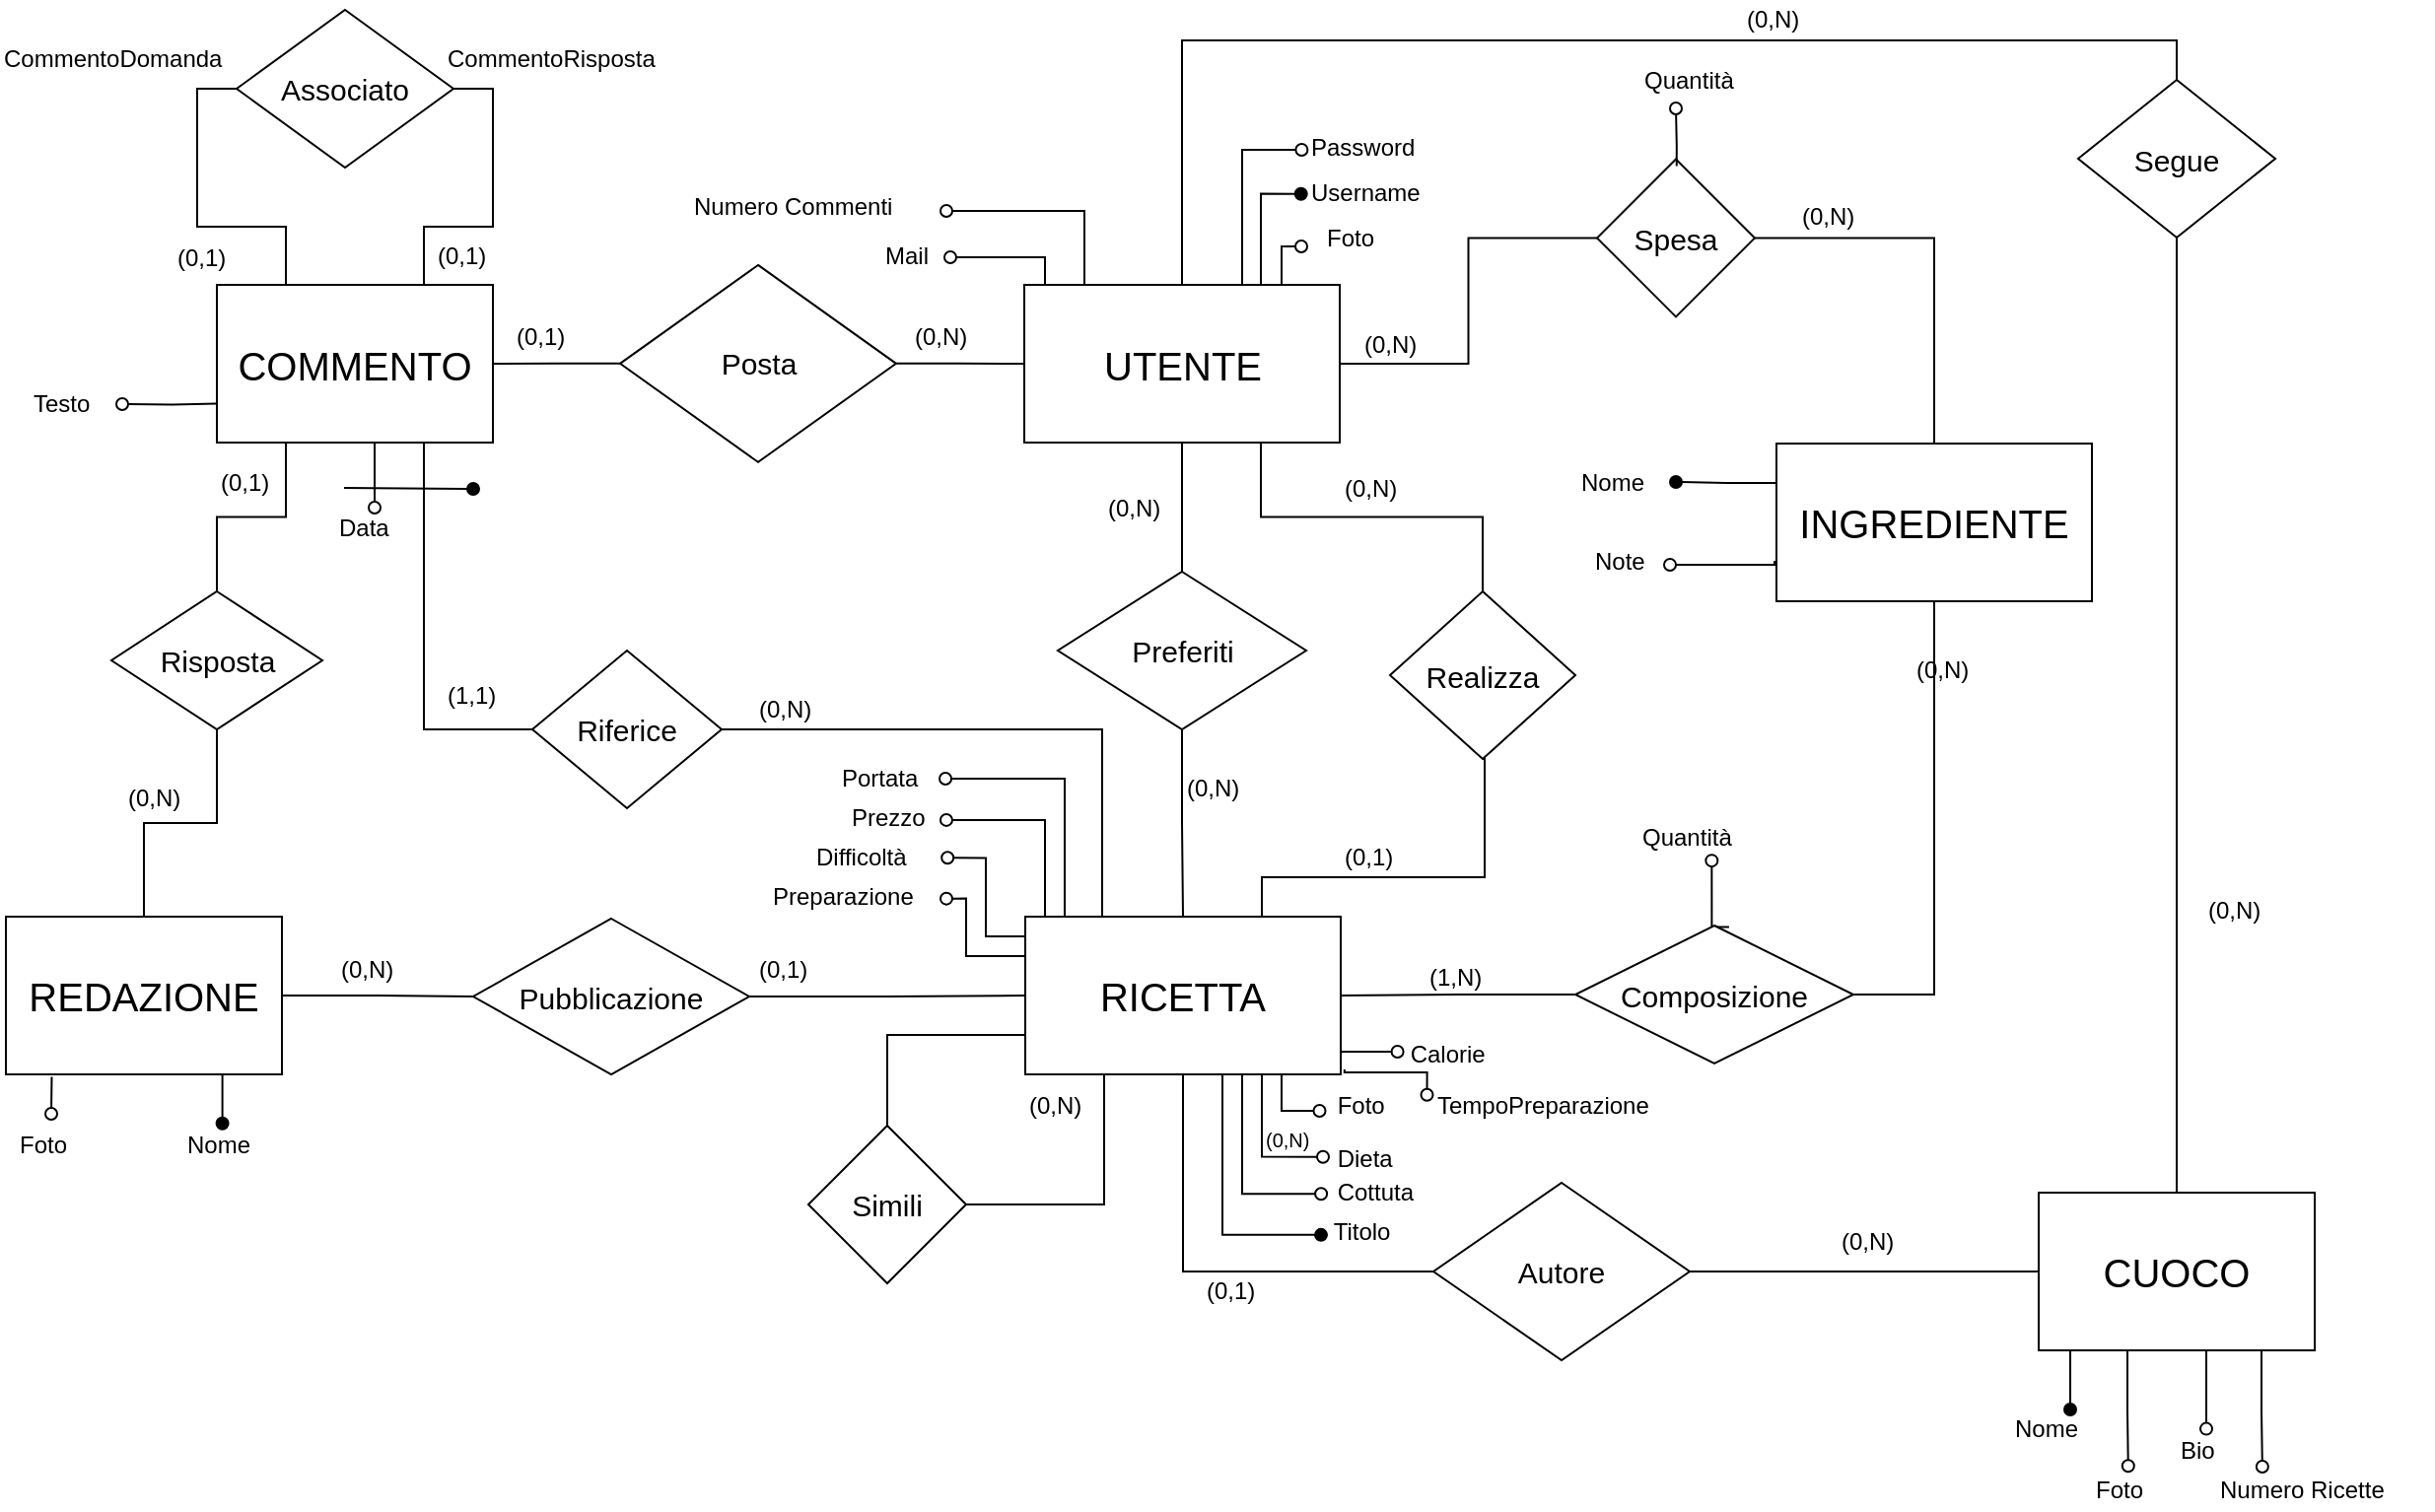 <mxfile version="10.8.0" type="device"><diagram name="Page-1" id="e7e014a7-5840-1c2e-5031-d8a46d1fe8dd"><mxGraphModel dx="2013" dy="1199" grid="1" gridSize="10" guides="1" tooltips="1" connect="1" arrows="1" fold="1" page="1" pageScale="1" pageWidth="1169" pageHeight="826" background="#ffffff" math="0" shadow="0"><root><mxCell id="0"/><mxCell id="1" parent="0"/><mxCell id="dfe7yjCeOYjLJDWvfjnI-118" style="edgeStyle=orthogonalEdgeStyle;rounded=0;orthogonalLoop=1;jettySize=auto;html=1;exitX=0.25;exitY=1;exitDx=0;exitDy=0;endArrow=oval;endFill=1;entryX=-0.02;entryY=0.577;entryDx=0;entryDy=0;entryPerimeter=0;" parent="1" source="i3ZHDhyzEyxWJDH5sgwb-41" target="dfe7yjCeOYjLJDWvfjnI-96" edge="1"><mxGeometry relative="1" as="geometry"><mxPoint x="620" y="480" as="targetPoint"/><Array as="points"><mxPoint x="580" y="400"/><mxPoint x="580" y="481"/></Array></mxGeometry></mxCell><mxCell id="dfe7yjCeOYjLJDWvfjnI-129" style="edgeStyle=orthogonalEdgeStyle;rounded=0;orthogonalLoop=1;jettySize=auto;html=1;exitX=0.25;exitY=0;exitDx=0;exitDy=0;endArrow=oval;endFill=0;entryX=0.917;entryY=0.5;entryDx=0;entryDy=0;entryPerimeter=0;" parent="1" source="i3ZHDhyzEyxWJDH5sgwb-41" target="dfe7yjCeOYjLJDWvfjnI-106" edge="1"><mxGeometry relative="1" as="geometry"><mxPoint x="500" y="250" as="targetPoint"/><Array as="points"><mxPoint x="500" y="320"/><mxPoint x="500" y="250"/></Array></mxGeometry></mxCell><mxCell id="dfe7yjCeOYjLJDWvfjnI-133" style="edgeStyle=orthogonalEdgeStyle;rounded=0;orthogonalLoop=1;jettySize=auto;html=1;exitX=0;exitY=0.25;exitDx=0;exitDy=0;endArrow=oval;endFill=0;entryX=0.98;entryY=0.508;entryDx=0;entryDy=0;entryPerimeter=0;" parent="1" source="i3ZHDhyzEyxWJDH5sgwb-41" target="dfe7yjCeOYjLJDWvfjnI-103" edge="1"><mxGeometry relative="1" as="geometry"><mxPoint x="450" y="301" as="targetPoint"/><Array as="points"><mxPoint x="480" y="330"/><mxPoint x="460" y="330"/><mxPoint x="460" y="290"/></Array></mxGeometry></mxCell><mxCell id="dfe7yjCeOYjLJDWvfjnI-134" style="edgeStyle=orthogonalEdgeStyle;rounded=0;orthogonalLoop=1;jettySize=auto;html=1;exitX=0.25;exitY=0;exitDx=0;exitDy=0;endArrow=oval;endFill=0;entryX=0.833;entryY=0.548;entryDx=0;entryDy=0;entryPerimeter=0;" parent="1" source="i3ZHDhyzEyxWJDH5sgwb-41" target="dfe7yjCeOYjLJDWvfjnI-109" edge="1"><mxGeometry relative="1" as="geometry"><Array as="points"><mxPoint x="490" y="320"/><mxPoint x="490" y="271"/></Array></mxGeometry></mxCell><mxCell id="dfe7yjCeOYjLJDWvfjnI-135" style="edgeStyle=orthogonalEdgeStyle;rounded=0;orthogonalLoop=1;jettySize=auto;html=1;exitX=0;exitY=0.25;exitDx=0;exitDy=0;entryX=0.9;entryY=0.552;entryDx=0;entryDy=0;entryPerimeter=0;endArrow=oval;endFill=0;" parent="1" source="i3ZHDhyzEyxWJDH5sgwb-41" target="dfe7yjCeOYjLJDWvfjnI-105" edge="1"><mxGeometry relative="1" as="geometry"><Array as="points"><mxPoint x="450" y="340"/><mxPoint x="450" y="311"/></Array></mxGeometry></mxCell><mxCell id="dfe7yjCeOYjLJDWvfjnI-138" style="edgeStyle=orthogonalEdgeStyle;rounded=0;orthogonalLoop=1;jettySize=auto;html=1;exitX=0.75;exitY=1;exitDx=0;exitDy=0;endArrow=oval;endFill=0;entryX=-0.035;entryY=0.53;entryDx=0;entryDy=0;entryPerimeter=0;" parent="1" source="i3ZHDhyzEyxWJDH5sgwb-41" target="dfe7yjCeOYjLJDWvfjnI-108" edge="1"><mxGeometry relative="1" as="geometry"><mxPoint x="600" y="461" as="targetPoint"/><Array as="points"><mxPoint x="590" y="400"/><mxPoint x="590" y="461"/></Array></mxGeometry></mxCell><mxCell id="dfe7yjCeOYjLJDWvfjnI-206" style="edgeStyle=orthogonalEdgeStyle;rounded=0;orthogonalLoop=1;jettySize=auto;html=1;exitX=0.75;exitY=1;exitDx=0;exitDy=0;endArrow=oval;endFill=0;entryX=-0.04;entryY=0.467;entryDx=0;entryDy=0;entryPerimeter=0;" parent="1" source="i3ZHDhyzEyxWJDH5sgwb-41" target="dfe7yjCeOYjLJDWvfjnI-107" edge="1"><mxGeometry relative="1" as="geometry"><mxPoint x="621" y="445" as="targetPoint"/><Array as="points"><mxPoint x="600" y="442"/></Array></mxGeometry></mxCell><mxCell id="dfe7yjCeOYjLJDWvfjnI-210" style="edgeStyle=orthogonalEdgeStyle;rounded=0;orthogonalLoop=1;jettySize=auto;html=1;exitX=0;exitY=0.75;exitDx=0;exitDy=0;entryX=0.5;entryY=0;entryDx=0;entryDy=0;endArrow=none;endFill=0;" parent="1" source="i3ZHDhyzEyxWJDH5sgwb-41" target="dfe7yjCeOYjLJDWvfjnI-209" edge="1"><mxGeometry relative="1" as="geometry"/></mxCell><mxCell id="HYEllZBm3ysSvz986RRi-10" style="edgeStyle=orthogonalEdgeStyle;rounded=0;orthogonalLoop=1;jettySize=auto;html=1;exitX=0.75;exitY=1;exitDx=0;exitDy=0;entryX=1.065;entryY=0.368;entryDx=0;entryDy=0;entryPerimeter=0;endArrow=oval;endFill=0;" parent="1" source="i3ZHDhyzEyxWJDH5sgwb-41" target="dfe7yjCeOYjLJDWvfjnI-102" edge="1"><mxGeometry relative="1" as="geometry"><Array as="points"><mxPoint x="610" y="400"/><mxPoint x="610" y="418"/></Array></mxGeometry></mxCell><mxCell id="HYEllZBm3ysSvz986RRi-12" style="edgeStyle=orthogonalEdgeStyle;rounded=0;orthogonalLoop=1;jettySize=auto;html=1;exitX=1;exitY=0.75;exitDx=0;exitDy=0;entryX=-0.02;entryY=0.45;entryDx=0;entryDy=0;entryPerimeter=0;endArrow=oval;endFill=0;" parent="1" source="i3ZHDhyzEyxWJDH5sgwb-41" target="dfe7yjCeOYjLJDWvfjnI-97" edge="1"><mxGeometry relative="1" as="geometry"><Array as="points"><mxPoint x="640" y="389"/></Array></mxGeometry></mxCell><mxCell id="i3ZHDhyzEyxWJDH5sgwb-41" value="&lt;font style=&quot;font-size: 20px&quot;&gt;RICETTA&lt;/font&gt;" style="rounded=0;whiteSpace=wrap;html=1;" parent="1" vertex="1"><mxGeometry x="480" y="320" width="160" height="80" as="geometry"/></mxCell><mxCell id="dfe7yjCeOYjLJDWvfjnI-20" style="edgeStyle=orthogonalEdgeStyle;rounded=0;orthogonalLoop=1;jettySize=auto;html=1;exitX=1;exitY=0.5;exitDx=0;exitDy=0;entryX=0;entryY=0.5;entryDx=0;entryDy=0;endArrow=none;endFill=0;" parent="1" source="i3ZHDhyzEyxWJDH5sgwb-64" target="i3ZHDhyzEyxWJDH5sgwb-41" edge="1"><mxGeometry relative="1" as="geometry"/></mxCell><mxCell id="i3ZHDhyzEyxWJDH5sgwb-64" value="&lt;font style=&quot;font-size: 15px&quot;&gt;Pubblicazione&lt;/font&gt;" style="rhombus;whiteSpace=wrap;html=1;align=center;" parent="1" vertex="1"><mxGeometry x="200" y="321" width="140" height="79" as="geometry"/></mxCell><mxCell id="dfe7yjCeOYjLJDWvfjnI-70" style="edgeStyle=orthogonalEdgeStyle;rounded=0;orthogonalLoop=1;jettySize=auto;html=1;exitX=0;exitY=0.5;exitDx=0;exitDy=0;entryX=1;entryY=0.5;entryDx=0;entryDy=0;endArrow=none;endFill=0;" parent="1" source="i3ZHDhyzEyxWJDH5sgwb-73" target="DO0QaoROpVv3DVBzZJAQ-63" edge="1"><mxGeometry relative="1" as="geometry"/></mxCell><mxCell id="dfe7yjCeOYjLJDWvfjnI-168" style="edgeStyle=orthogonalEdgeStyle;rounded=0;orthogonalLoop=1;jettySize=auto;html=1;exitX=0.25;exitY=1;exitDx=0;exitDy=0;entryX=0.6;entryY=0;entryDx=0;entryDy=0;entryPerimeter=0;endArrow=oval;endFill=1;" parent="1" source="i3ZHDhyzEyxWJDH5sgwb-73" target="dfe7yjCeOYjLJDWvfjnI-164" edge="1"><mxGeometry relative="1" as="geometry"/></mxCell><mxCell id="dfe7yjCeOYjLJDWvfjnI-169" style="edgeStyle=orthogonalEdgeStyle;rounded=0;orthogonalLoop=1;jettySize=auto;html=1;exitX=0.25;exitY=1;exitDx=0;exitDy=0;entryX=0.46;entryY=-0.12;entryDx=0;entryDy=0;entryPerimeter=0;endArrow=oval;endFill=0;" parent="1" source="i3ZHDhyzEyxWJDH5sgwb-73" target="dfe7yjCeOYjLJDWvfjnI-165" edge="1"><mxGeometry relative="1" as="geometry"><Array as="points"><mxPoint x="1039" y="540"/><mxPoint x="1039" y="571"/></Array></mxGeometry></mxCell><mxCell id="dfe7yjCeOYjLJDWvfjnI-170" style="edgeStyle=orthogonalEdgeStyle;rounded=0;orthogonalLoop=1;jettySize=auto;html=1;exitX=0.5;exitY=1;exitDx=0;exitDy=0;entryX=0.375;entryY=-0.06;entryDx=0;entryDy=0;entryPerimeter=0;endArrow=oval;endFill=0;" parent="1" source="i3ZHDhyzEyxWJDH5sgwb-73" target="dfe7yjCeOYjLJDWvfjnI-166" edge="1"><mxGeometry relative="1" as="geometry"><Array as="points"><mxPoint x="1079" y="540"/></Array></mxGeometry></mxCell><mxCell id="dfe7yjCeOYjLJDWvfjnI-171" style="edgeStyle=orthogonalEdgeStyle;rounded=0;orthogonalLoop=1;jettySize=auto;html=1;exitX=0.75;exitY=1;exitDx=0;exitDy=0;entryX=0.213;entryY=-0.1;entryDx=0;entryDy=0;entryPerimeter=0;endArrow=oval;endFill=0;" parent="1" source="i3ZHDhyzEyxWJDH5sgwb-73" target="dfe7yjCeOYjLJDWvfjnI-167" edge="1"><mxGeometry relative="1" as="geometry"><Array as="points"><mxPoint x="1107" y="540"/><mxPoint x="1107" y="571"/></Array></mxGeometry></mxCell><mxCell id="i3ZHDhyzEyxWJDH5sgwb-73" value="&lt;font style=&quot;font-size: 20px&quot;&gt;CUOCO&lt;/font&gt;" style="rounded=0;whiteSpace=wrap;html=1;align=center;" parent="1" vertex="1"><mxGeometry x="994" y="460" width="140" height="80" as="geometry"/></mxCell><mxCell id="dfe7yjCeOYjLJDWvfjnI-84" style="edgeStyle=orthogonalEdgeStyle;rounded=0;orthogonalLoop=1;jettySize=auto;html=1;exitX=0;exitY=0.5;exitDx=0;exitDy=0;entryX=1;entryY=0.5;entryDx=0;entryDy=0;endArrow=none;endFill=0;" parent="1" source="i3ZHDhyzEyxWJDH5sgwb-142" target="i3ZHDhyzEyxWJDH5sgwb-41" edge="1"><mxGeometry relative="1" as="geometry"/></mxCell><mxCell id="dfe7yjCeOYjLJDWvfjnI-182" style="edgeStyle=orthogonalEdgeStyle;rounded=0;orthogonalLoop=1;jettySize=auto;html=1;entryX=0.531;entryY=1.079;entryDx=0;entryDy=0;entryPerimeter=0;endArrow=oval;endFill=0;exitX=0.553;exitY=0.01;exitDx=0;exitDy=0;exitPerimeter=0;" parent="1" source="i3ZHDhyzEyxWJDH5sgwb-142" target="dfe7yjCeOYjLJDWvfjnI-179" edge="1"><mxGeometry relative="1" as="geometry"><mxPoint x="828" y="320" as="sourcePoint"/></mxGeometry></mxCell><mxCell id="i3ZHDhyzEyxWJDH5sgwb-142" value="&lt;font style=&quot;font-size: 15px&quot;&gt;Composizione&lt;/font&gt;" style="rhombus;whiteSpace=wrap;html=1;align=center;" parent="1" vertex="1"><mxGeometry x="759" y="324.5" width="141" height="70" as="geometry"/></mxCell><mxCell id="dfe7yjCeOYjLJDWvfjnI-85" style="edgeStyle=orthogonalEdgeStyle;rounded=0;orthogonalLoop=1;jettySize=auto;html=1;exitX=0.5;exitY=1;exitDx=0;exitDy=0;entryX=1;entryY=0.5;entryDx=0;entryDy=0;endArrow=none;endFill=0;" parent="1" source="i3ZHDhyzEyxWJDH5sgwb-146" target="i3ZHDhyzEyxWJDH5sgwb-142" edge="1"><mxGeometry relative="1" as="geometry"/></mxCell><mxCell id="dfe7yjCeOYjLJDWvfjnI-176" style="edgeStyle=orthogonalEdgeStyle;rounded=0;orthogonalLoop=1;jettySize=auto;html=1;exitX=0;exitY=0.25;exitDx=0;exitDy=0;endArrow=oval;endFill=1;" parent="1" source="i3ZHDhyzEyxWJDH5sgwb-146" target="dfe7yjCeOYjLJDWvfjnI-174" edge="1"><mxGeometry relative="1" as="geometry"/></mxCell><mxCell id="dfe7yjCeOYjLJDWvfjnI-178" style="edgeStyle=orthogonalEdgeStyle;rounded=0;orthogonalLoop=1;jettySize=auto;html=1;exitX=0;exitY=0.75;exitDx=0;exitDy=0;endArrow=oval;endFill=0;entryX=0.8;entryY=0.576;entryDx=0;entryDy=0;entryPerimeter=0;" parent="1" source="i3ZHDhyzEyxWJDH5sgwb-146" target="dfe7yjCeOYjLJDWvfjnI-175" edge="1"><mxGeometry relative="1" as="geometry"><mxPoint x="800" y="138" as="targetPoint"/><Array as="points"><mxPoint x="860" y="142"/></Array></mxGeometry></mxCell><mxCell id="i3ZHDhyzEyxWJDH5sgwb-146" value="&lt;font style=&quot;font-size: 20px&quot;&gt;INGREDIENTE&lt;/font&gt;" style="rounded=0;whiteSpace=wrap;html=1;align=center;" parent="1" vertex="1"><mxGeometry x="861" y="80" width="160" height="80" as="geometry"/></mxCell><mxCell id="dfe7yjCeOYjLJDWvfjnI-87" style="edgeStyle=orthogonalEdgeStyle;rounded=0;orthogonalLoop=1;jettySize=auto;html=1;exitX=0.75;exitY=1;exitDx=0;exitDy=0;entryX=0.5;entryY=0;entryDx=0;entryDy=0;endArrow=none;endFill=0;" parent="1" source="DO0QaoROpVv3DVBzZJAQ-6" target="wMpvaYRjW-K6PyMtQdwX-53" edge="1"><mxGeometry relative="1" as="geometry"/></mxCell><mxCell id="dfe7yjCeOYjLJDWvfjnI-153" style="edgeStyle=orthogonalEdgeStyle;rounded=0;orthogonalLoop=1;jettySize=auto;html=1;exitX=0.75;exitY=0;exitDx=0;exitDy=0;entryX=-0.033;entryY=0.542;entryDx=0;entryDy=0;entryPerimeter=0;endArrow=oval;endFill=1;" parent="1" source="DO0QaoROpVv3DVBzZJAQ-6" target="dfe7yjCeOYjLJDWvfjnI-141" edge="1"><mxGeometry relative="1" as="geometry"><Array as="points"><mxPoint x="599" y="-47"/></Array></mxGeometry></mxCell><mxCell id="dfe7yjCeOYjLJDWvfjnI-154" style="edgeStyle=orthogonalEdgeStyle;rounded=0;orthogonalLoop=1;jettySize=auto;html=1;exitX=0.647;exitY=0.004;exitDx=0;exitDy=0;endArrow=oval;endFill=0;entryX=-0.033;entryY=0.55;entryDx=0;entryDy=0;entryPerimeter=0;exitPerimeter=0;" parent="1" source="DO0QaoROpVv3DVBzZJAQ-6" target="dfe7yjCeOYjLJDWvfjnI-144" edge="1"><mxGeometry relative="1" as="geometry"><mxPoint x="638" y="-90" as="targetPoint"/><Array as="points"><mxPoint x="590"/><mxPoint x="590" y="-69"/></Array></mxGeometry></mxCell><mxCell id="dfe7yjCeOYjLJDWvfjnI-160" style="edgeStyle=orthogonalEdgeStyle;rounded=0;orthogonalLoop=1;jettySize=auto;html=1;exitX=0.25;exitY=0;exitDx=0;exitDy=0;endArrow=oval;endFill=0;" parent="1" source="DO0QaoROpVv3DVBzZJAQ-6" target="dfe7yjCeOYjLJDWvfjnI-150" edge="1"><mxGeometry relative="1" as="geometry"><mxPoint x="479" y="-40" as="targetPoint"/><Array as="points"><mxPoint x="510"/><mxPoint x="510" y="-38"/></Array></mxGeometry></mxCell><mxCell id="dfe7yjCeOYjLJDWvfjnI-162" style="edgeStyle=orthogonalEdgeStyle;rounded=0;orthogonalLoop=1;jettySize=auto;html=1;exitX=0.25;exitY=0;exitDx=0;exitDy=0;entryX=0.875;entryY=0.525;entryDx=0;entryDy=0;entryPerimeter=0;endArrow=oval;endFill=0;" parent="1" source="DO0QaoROpVv3DVBzZJAQ-6" target="dfe7yjCeOYjLJDWvfjnI-145" edge="1"><mxGeometry relative="1" as="geometry"><Array as="points"><mxPoint x="490" y="-1"/><mxPoint x="490" y="-14"/></Array></mxGeometry></mxCell><mxCell id="DO0QaoROpVv3DVBzZJAQ-6" value="&lt;font style=&quot;font-size: 20px&quot;&gt;UTENTE&lt;/font&gt;" style="rounded=0;whiteSpace=wrap;html=1;" parent="1" vertex="1"><mxGeometry x="479.5" y="-0.5" width="160" height="80" as="geometry"/></mxCell><mxCell id="dfe7yjCeOYjLJDWvfjnI-64" style="edgeStyle=orthogonalEdgeStyle;rounded=0;orthogonalLoop=1;jettySize=auto;html=1;exitX=0.5;exitY=1;exitDx=0;exitDy=0;entryX=0.5;entryY=0;entryDx=0;entryDy=0;endArrow=none;endFill=0;" parent="1" source="DO0QaoROpVv3DVBzZJAQ-18" target="wMpvaYRjW-K6PyMtQdwX-20" edge="1"><mxGeometry relative="1" as="geometry"/></mxCell><mxCell id="dfe7yjCeOYjLJDWvfjnI-67" style="edgeStyle=orthogonalEdgeStyle;rounded=0;orthogonalLoop=1;jettySize=auto;html=1;exitX=0.5;exitY=0;exitDx=0;exitDy=0;entryX=0.25;entryY=1;entryDx=0;entryDy=0;endArrow=none;endFill=0;" parent="1" source="DO0QaoROpVv3DVBzZJAQ-18" target="DO0QaoROpVv3DVBzZJAQ-56" edge="1"><mxGeometry relative="1" as="geometry"/></mxCell><mxCell id="DO0QaoROpVv3DVBzZJAQ-18" value="&lt;font style=&quot;font-size: 15px&quot;&gt;Risposta&lt;/font&gt;" style="rhombus;whiteSpace=wrap;html=1;" parent="1" vertex="1"><mxGeometry x="16.5" y="155" width="107" height="70" as="geometry"/></mxCell><mxCell id="dfe7yjCeOYjLJDWvfjnI-68" style="edgeStyle=orthogonalEdgeStyle;rounded=0;orthogonalLoop=1;jettySize=auto;html=1;exitX=0.75;exitY=1;exitDx=0;exitDy=0;entryX=0;entryY=0.5;entryDx=0;entryDy=0;endArrow=none;endFill=0;" parent="1" source="DO0QaoROpVv3DVBzZJAQ-56" target="dfe7yjCeOYjLJDWvfjnI-30" edge="1"><mxGeometry relative="1" as="geometry"/></mxCell><mxCell id="dfe7yjCeOYjLJDWvfjnI-231" style="edgeStyle=orthogonalEdgeStyle;rounded=0;orthogonalLoop=1;jettySize=auto;html=1;exitX=0;exitY=0.25;exitDx=0;exitDy=0;endArrow=oval;endFill=0;" parent="1" source="DO0QaoROpVv3DVBzZJAQ-56" target="dfe7yjCeOYjLJDWvfjnI-223" edge="1"><mxGeometry relative="1" as="geometry"><Array as="points"><mxPoint x="70" y="21"/></Array></mxGeometry></mxCell><mxCell id="dfe7yjCeOYjLJDWvfjnI-233" style="edgeStyle=orthogonalEdgeStyle;rounded=0;orthogonalLoop=1;jettySize=auto;html=1;exitX=0;exitY=0.75;exitDx=0;exitDy=0;endArrow=oval;endFill=0;entryX=0.94;entryY=0.499;entryDx=0;entryDy=0;entryPerimeter=0;" parent="1" target="dfe7yjCeOYjLJDWvfjnI-226" edge="1"><mxGeometry relative="1" as="geometry"><mxPoint x="69.845" y="59.69" as="sourcePoint"/><mxPoint x="12.5" y="60.379" as="targetPoint"/><Array as="points"/></mxGeometry></mxCell><mxCell id="dfe7yjCeOYjLJDWvfjnI-238" style="edgeStyle=orthogonalEdgeStyle;rounded=0;orthogonalLoop=1;jettySize=auto;html=1;exitX=0.25;exitY=0;exitDx=0;exitDy=0;entryX=0;entryY=0.5;entryDx=0;entryDy=0;endArrow=none;endFill=0;" parent="1" source="DO0QaoROpVv3DVBzZJAQ-56" target="dfe7yjCeOYjLJDWvfjnI-237" edge="1"><mxGeometry relative="1" as="geometry"><Array as="points"><mxPoint x="105" y="-30"/><mxPoint x="60" y="-30"/><mxPoint x="60" y="-100"/></Array></mxGeometry></mxCell><mxCell id="dfe7yjCeOYjLJDWvfjnI-239" style="edgeStyle=orthogonalEdgeStyle;rounded=0;orthogonalLoop=1;jettySize=auto;html=1;exitX=0.75;exitY=0;exitDx=0;exitDy=0;entryX=1;entryY=0.5;entryDx=0;entryDy=0;endArrow=none;endFill=0;" parent="1" source="DO0QaoROpVv3DVBzZJAQ-56" target="dfe7yjCeOYjLJDWvfjnI-237" edge="1"><mxGeometry relative="1" as="geometry"><Array as="points"><mxPoint x="175" y="-30"/><mxPoint x="210" y="-30"/><mxPoint x="210" y="-100"/></Array></mxGeometry></mxCell><mxCell id="DO0QaoROpVv3DVBzZJAQ-56" value="&lt;font style=&quot;font-size: 20px&quot;&gt;COMMENTO&lt;/font&gt;" style="rounded=0;whiteSpace=wrap;html=1;" parent="1" vertex="1"><mxGeometry x="70" y="-0.5" width="140" height="80" as="geometry"/></mxCell><mxCell id="dfe7yjCeOYjLJDWvfjnI-65" style="edgeStyle=orthogonalEdgeStyle;rounded=0;orthogonalLoop=1;jettySize=auto;html=1;exitX=1;exitY=0.5;exitDx=0;exitDy=0;entryX=0;entryY=0.5;entryDx=0;entryDy=0;endArrow=none;endFill=0;" parent="1" source="DO0QaoROpVv3DVBzZJAQ-57" target="DO0QaoROpVv3DVBzZJAQ-6" edge="1"><mxGeometry relative="1" as="geometry"/></mxCell><mxCell id="dfe7yjCeOYjLJDWvfjnI-66" style="edgeStyle=orthogonalEdgeStyle;rounded=0;orthogonalLoop=1;jettySize=auto;html=1;exitX=0;exitY=0.5;exitDx=0;exitDy=0;entryX=1;entryY=0.5;entryDx=0;entryDy=0;endArrow=none;endFill=0;" parent="1" source="DO0QaoROpVv3DVBzZJAQ-57" target="DO0QaoROpVv3DVBzZJAQ-56" edge="1"><mxGeometry relative="1" as="geometry"/></mxCell><mxCell id="DO0QaoROpVv3DVBzZJAQ-57" value="&lt;font style=&quot;font-size: 15px&quot;&gt;Posta&lt;/font&gt;" style="rhombus;whiteSpace=wrap;html=1;" parent="1" vertex="1"><mxGeometry x="274.5" y="-10.571" width="140" height="100" as="geometry"/></mxCell><mxCell id="dfe7yjCeOYjLJDWvfjnI-83" style="edgeStyle=orthogonalEdgeStyle;rounded=0;orthogonalLoop=1;jettySize=auto;html=1;exitX=0;exitY=0.5;exitDx=0;exitDy=0;entryX=0.5;entryY=1;entryDx=0;entryDy=0;endArrow=none;endFill=0;" parent="1" source="DO0QaoROpVv3DVBzZJAQ-63" target="i3ZHDhyzEyxWJDH5sgwb-41" edge="1"><mxGeometry relative="1" as="geometry"/></mxCell><mxCell id="DO0QaoROpVv3DVBzZJAQ-63" value="&lt;font style=&quot;font-size: 15px&quot;&gt;Autore&lt;/font&gt;" style="rhombus;whiteSpace=wrap;html=1;" parent="1" vertex="1"><mxGeometry x="687" y="455" width="130" height="90" as="geometry"/></mxCell><mxCell id="dfe7yjCeOYjLJDWvfjnI-73" style="edgeStyle=orthogonalEdgeStyle;rounded=0;orthogonalLoop=1;jettySize=auto;html=1;exitX=0.5;exitY=1;exitDx=0;exitDy=0;entryX=0.5;entryY=0;entryDx=0;entryDy=0;endArrow=none;endFill=0;" parent="1" source="wMpvaYRjW-K6PyMtQdwX-2" target="i3ZHDhyzEyxWJDH5sgwb-73" edge="1"><mxGeometry relative="1" as="geometry"/></mxCell><mxCell id="dfe7yjCeOYjLJDWvfjnI-95" style="edgeStyle=orthogonalEdgeStyle;rounded=0;orthogonalLoop=1;jettySize=auto;html=1;exitX=0.5;exitY=0;exitDx=0;exitDy=0;entryX=0.5;entryY=0;entryDx=0;entryDy=0;endArrow=none;endFill=0;" parent="1" source="wMpvaYRjW-K6PyMtQdwX-2" target="DO0QaoROpVv3DVBzZJAQ-6" edge="1"><mxGeometry relative="1" as="geometry"/></mxCell><mxCell id="wMpvaYRjW-K6PyMtQdwX-2" value="&lt;font style=&quot;font-size: 15px&quot;&gt;Segue&lt;/font&gt;" style="rhombus;whiteSpace=wrap;html=1;" parent="1" vertex="1"><mxGeometry x="1014" y="-104.5" width="100" height="80" as="geometry"/></mxCell><mxCell id="dfe7yjCeOYjLJDWvfjnI-19" style="edgeStyle=orthogonalEdgeStyle;rounded=0;orthogonalLoop=1;jettySize=auto;html=1;exitX=1;exitY=0.5;exitDx=0;exitDy=0;entryX=0;entryY=0.5;entryDx=0;entryDy=0;endArrow=none;endFill=0;" parent="1" source="wMpvaYRjW-K6PyMtQdwX-20" target="i3ZHDhyzEyxWJDH5sgwb-64" edge="1"><mxGeometry relative="1" as="geometry"/></mxCell><mxCell id="dfe7yjCeOYjLJDWvfjnI-173" style="edgeStyle=orthogonalEdgeStyle;rounded=0;orthogonalLoop=1;jettySize=auto;html=1;exitX=0.75;exitY=1;exitDx=0;exitDy=0;entryX=0.396;entryY=-0.055;entryDx=0;entryDy=0;entryPerimeter=0;endArrow=oval;endFill=1;" parent="1" source="wMpvaYRjW-K6PyMtQdwX-20" target="dfe7yjCeOYjLJDWvfjnI-172" edge="1"><mxGeometry relative="1" as="geometry"/></mxCell><mxCell id="wMpvaYRjW-K6PyMtQdwX-20" value="&lt;font style=&quot;font-size: 20px&quot;&gt;REDAZIONE&lt;/font&gt;" style="rounded=0;whiteSpace=wrap;html=1;" parent="1" vertex="1"><mxGeometry x="-37" y="320" width="140" height="80" as="geometry"/></mxCell><mxCell id="dfe7yjCeOYjLJDWvfjnI-80" style="edgeStyle=orthogonalEdgeStyle;rounded=0;orthogonalLoop=1;jettySize=auto;html=1;exitX=0.5;exitY=1;exitDx=0;exitDy=0;entryX=0.75;entryY=0;entryDx=0;entryDy=0;endArrow=none;endFill=0;" parent="1" source="wMpvaYRjW-K6PyMtQdwX-53" target="i3ZHDhyzEyxWJDH5sgwb-41" edge="1"><mxGeometry relative="1" as="geometry"><Array as="points"><mxPoint x="713" y="300"/><mxPoint x="600" y="300"/></Array></mxGeometry></mxCell><mxCell id="wMpvaYRjW-K6PyMtQdwX-53" value="&lt;font style=&quot;font-size: 15px&quot;&gt;Realizza&lt;/font&gt;" style="rhombus;whiteSpace=wrap;html=1;" parent="1" vertex="1"><mxGeometry x="665" y="155" width="94" height="85" as="geometry"/></mxCell><mxCell id="dfe7yjCeOYjLJDWvfjnI-69" style="edgeStyle=orthogonalEdgeStyle;rounded=0;orthogonalLoop=1;jettySize=auto;html=1;exitX=1;exitY=0.5;exitDx=0;exitDy=0;entryX=0.25;entryY=0;entryDx=0;entryDy=0;endArrow=none;endFill=0;" parent="1" source="dfe7yjCeOYjLJDWvfjnI-30" target="i3ZHDhyzEyxWJDH5sgwb-41" edge="1"><mxGeometry relative="1" as="geometry"><Array as="points"><mxPoint x="519" y="225"/></Array></mxGeometry></mxCell><mxCell id="dfe7yjCeOYjLJDWvfjnI-30" value="&lt;font style=&quot;font-size: 15px&quot;&gt;Riferice&lt;/font&gt;" style="rhombus;whiteSpace=wrap;html=1;" parent="1" vertex="1"><mxGeometry x="230" y="185" width="96" height="80" as="geometry"/></mxCell><mxCell id="dfe7yjCeOYjLJDWvfjnI-88" style="edgeStyle=orthogonalEdgeStyle;rounded=0;orthogonalLoop=1;jettySize=auto;html=1;exitX=0.5;exitY=1;exitDx=0;exitDy=0;entryX=0.5;entryY=0;entryDx=0;entryDy=0;endArrow=none;endFill=0;" parent="1" source="dfe7yjCeOYjLJDWvfjnI-86" target="i3ZHDhyzEyxWJDH5sgwb-41" edge="1"><mxGeometry relative="1" as="geometry"/></mxCell><mxCell id="dfe7yjCeOYjLJDWvfjnI-89" style="edgeStyle=orthogonalEdgeStyle;rounded=0;orthogonalLoop=1;jettySize=auto;html=1;exitX=0.5;exitY=0;exitDx=0;exitDy=0;entryX=0.5;entryY=1;entryDx=0;entryDy=0;endArrow=none;endFill=0;" parent="1" source="dfe7yjCeOYjLJDWvfjnI-86" target="DO0QaoROpVv3DVBzZJAQ-6" edge="1"><mxGeometry relative="1" as="geometry"><Array as="points"><mxPoint x="560" y="150"/><mxPoint x="560" y="150"/></Array></mxGeometry></mxCell><mxCell id="dfe7yjCeOYjLJDWvfjnI-86" value="&lt;font style=&quot;font-size: 15px&quot;&gt;Preferiti&lt;/font&gt;" style="rhombus;whiteSpace=wrap;html=1;" parent="1" vertex="1"><mxGeometry x="496.5" y="145" width="126" height="80" as="geometry"/></mxCell><mxCell id="dfe7yjCeOYjLJDWvfjnI-93" style="edgeStyle=orthogonalEdgeStyle;rounded=0;orthogonalLoop=1;jettySize=auto;html=1;exitX=1;exitY=0.5;exitDx=0;exitDy=0;entryX=0.5;entryY=0;entryDx=0;entryDy=0;endArrow=none;endFill=0;" parent="1" source="dfe7yjCeOYjLJDWvfjnI-92" target="i3ZHDhyzEyxWJDH5sgwb-146" edge="1"><mxGeometry relative="1" as="geometry"/></mxCell><mxCell id="dfe7yjCeOYjLJDWvfjnI-94" style="edgeStyle=orthogonalEdgeStyle;rounded=0;orthogonalLoop=1;jettySize=auto;html=1;exitX=0;exitY=0.5;exitDx=0;exitDy=0;entryX=1;entryY=0.5;entryDx=0;entryDy=0;endArrow=none;endFill=0;" parent="1" source="dfe7yjCeOYjLJDWvfjnI-92" target="DO0QaoROpVv3DVBzZJAQ-6" edge="1"><mxGeometry relative="1" as="geometry"/></mxCell><mxCell id="dfe7yjCeOYjLJDWvfjnI-92" value="&lt;font style=&quot;font-size: 15px&quot;&gt;Spesa&lt;/font&gt;" style="rhombus;whiteSpace=wrap;html=1;" parent="1" vertex="1"><mxGeometry x="770" y="-64.286" width="80" height="80" as="geometry"/></mxCell><mxCell id="dfe7yjCeOYjLJDWvfjnI-96" value="&lt;div&gt;&amp;nbsp;Titolo&lt;/div&gt;" style="text;html=1;resizable=0;points=[];autosize=1;align=left;verticalAlign=top;spacingTop=-4;rotation=0;" parent="1" vertex="1"><mxGeometry x="631" y="469.881" width="50" height="20" as="geometry"/></mxCell><mxCell id="dfe7yjCeOYjLJDWvfjnI-97" value="&amp;nbsp;Calorie" style="text;html=1;resizable=0;points=[];autosize=1;align=left;verticalAlign=top;spacingTop=-4;" parent="1" vertex="1"><mxGeometry x="670" y="379.5" width="60" height="20" as="geometry"/></mxCell><mxCell id="dfe7yjCeOYjLJDWvfjnI-102" value="&amp;nbsp;Foto" style="text;html=1;resizable=0;points=[];autosize=1;align=left;verticalAlign=top;spacingTop=-4;direction=west;" parent="1" vertex="1"><mxGeometry x="632.5" y="405.857" width="50" height="20" as="geometry"/></mxCell><mxCell id="dfe7yjCeOYjLJDWvfjnI-103" value="Difficoltà" style="text;html=1;resizable=0;points=[];autosize=1;align=left;verticalAlign=top;spacingTop=-4;" parent="1" vertex="1"><mxGeometry x="372" y="280" width="70" height="20" as="geometry"/></mxCell><mxCell id="dfe7yjCeOYjLJDWvfjnI-105" value="Preparazione" style="text;html=1;resizable=0;points=[];autosize=1;align=left;verticalAlign=top;spacingTop=-4;" parent="1" vertex="1"><mxGeometry x="350" y="299.794" width="100" height="20" as="geometry"/></mxCell><mxCell id="dfe7yjCeOYjLJDWvfjnI-106" value="Portata" style="text;html=1;resizable=0;points=[];autosize=1;align=left;verticalAlign=top;spacingTop=-4;" parent="1" vertex="1"><mxGeometry x="384.5" y="240" width="60" height="20" as="geometry"/></mxCell><mxCell id="dfe7yjCeOYjLJDWvfjnI-107" value="&amp;nbsp;Dieta" style="text;html=1;resizable=0;points=[];autosize=1;align=left;verticalAlign=top;spacingTop=-4;" parent="1" vertex="1"><mxGeometry x="633" y="432.5" width="50" height="20" as="geometry"/></mxCell><mxCell id="dfe7yjCeOYjLJDWvfjnI-108" value="&amp;nbsp;Cottuta" style="text;html=1;resizable=0;points=[];autosize=1;align=left;verticalAlign=top;spacingTop=-4;" parent="1" vertex="1"><mxGeometry x="632.5" y="450" width="70" height="20" as="geometry"/></mxCell><mxCell id="dfe7yjCeOYjLJDWvfjnI-109" value="Prezzo" style="text;html=1;resizable=0;points=[];autosize=1;align=left;verticalAlign=top;spacingTop=-4;" parent="1" vertex="1"><mxGeometry x="390" y="260" width="60" height="20" as="geometry"/></mxCell><mxCell id="dfe7yjCeOYjLJDWvfjnI-141" value="&lt;div&gt;Username&lt;/div&gt;" style="text;html=1;resizable=0;points=[];autosize=1;align=left;verticalAlign=top;spacingTop=-4;" parent="1" vertex="1"><mxGeometry x="622.5" y="-57.5" width="80" height="20" as="geometry"/></mxCell><mxCell id="dfe7yjCeOYjLJDWvfjnI-144" value="&lt;div&gt;Password&lt;/div&gt;" style="text;html=1;resizable=0;points=[];autosize=1;align=left;verticalAlign=top;spacingTop=-4;" parent="1" vertex="1"><mxGeometry x="622.5" y="-80" width="70" height="20" as="geometry"/></mxCell><mxCell id="dfe7yjCeOYjLJDWvfjnI-145" value="Mail" style="text;html=1;resizable=0;points=[];autosize=1;align=left;verticalAlign=top;spacingTop=-4;" parent="1" vertex="1"><mxGeometry x="407" y="-25" width="40" height="20" as="geometry"/></mxCell><mxCell id="dfe7yjCeOYjLJDWvfjnI-150" value="Numero Commenti" style="text;html=1;resizable=0;points=[];autosize=1;align=left;verticalAlign=top;spacingTop=-4;" parent="1" vertex="1"><mxGeometry x="310" y="-50" width="130" height="20" as="geometry"/></mxCell><mxCell id="dfe7yjCeOYjLJDWvfjnI-164" value="&lt;div&gt;Nome&lt;/div&gt;" style="text;html=1;resizable=0;points=[];autosize=1;align=left;verticalAlign=top;spacingTop=-4;" parent="1" vertex="1"><mxGeometry x="980" y="570" width="50" height="20" as="geometry"/></mxCell><mxCell id="dfe7yjCeOYjLJDWvfjnI-165" value="&lt;div&gt;Foto&lt;/div&gt;" style="text;html=1;resizable=0;points=[];autosize=1;align=left;verticalAlign=top;spacingTop=-4;" parent="1" vertex="1"><mxGeometry x="1021" y="601" width="40" height="20" as="geometry"/></mxCell><mxCell id="dfe7yjCeOYjLJDWvfjnI-166" value="&lt;div&gt;Bio&lt;/div&gt;" style="text;html=1;resizable=0;points=[];autosize=1;align=left;verticalAlign=top;spacingTop=-4;" parent="1" vertex="1"><mxGeometry x="1064" y="581" width="40" height="20" as="geometry"/></mxCell><mxCell id="dfe7yjCeOYjLJDWvfjnI-167" value="&lt;div&gt;Numero Ricette&lt;/div&gt;" style="text;html=1;resizable=0;points=[];autosize=1;align=left;verticalAlign=top;spacingTop=-4;" parent="1" vertex="1"><mxGeometry x="1084" y="601" width="110" height="20" as="geometry"/></mxCell><mxCell id="dfe7yjCeOYjLJDWvfjnI-172" value="Nome" style="text;html=1;resizable=0;points=[];autosize=1;align=left;verticalAlign=top;spacingTop=-4;" parent="1" vertex="1"><mxGeometry x="53" y="426" width="50" height="20" as="geometry"/></mxCell><mxCell id="dfe7yjCeOYjLJDWvfjnI-174" value="Nome" style="text;html=1;resizable=0;points=[];autosize=1;align=left;verticalAlign=top;spacingTop=-4;" parent="1" vertex="1"><mxGeometry x="760" y="89.5" width="50" height="20" as="geometry"/></mxCell><mxCell id="dfe7yjCeOYjLJDWvfjnI-175" value="Note" style="text;html=1;resizable=0;points=[];autosize=1;align=left;verticalAlign=top;spacingTop=-4;" parent="1" vertex="1"><mxGeometry x="767" y="130" width="50" height="20" as="geometry"/></mxCell><mxCell id="dfe7yjCeOYjLJDWvfjnI-179" value="Quantità" style="text;html=1;resizable=0;points=[];autosize=1;align=left;verticalAlign=top;spacingTop=-4;" parent="1" vertex="1"><mxGeometry x="791" y="270" width="70" height="20" as="geometry"/></mxCell><mxCell id="dfe7yjCeOYjLJDWvfjnI-183" value="(1,N)" style="text;html=1;resizable=0;points=[];autosize=1;align=left;verticalAlign=top;spacingTop=-4;" parent="1" vertex="1"><mxGeometry x="683" y="341" width="50" height="20" as="geometry"/></mxCell><mxCell id="dfe7yjCeOYjLJDWvfjnI-184" value="(0,N)" style="text;html=1;resizable=0;points=[];autosize=1;align=left;verticalAlign=top;spacingTop=-4;" parent="1" vertex="1"><mxGeometry x="930" y="185" width="50" height="20" as="geometry"/></mxCell><mxCell id="dfe7yjCeOYjLJDWvfjnI-185" value="(0,N)" style="text;html=1;resizable=0;points=[];autosize=1;align=left;verticalAlign=top;spacingTop=-4;" parent="1" vertex="1"><mxGeometry x="892" y="475" width="40" height="20" as="geometry"/></mxCell><mxCell id="dfe7yjCeOYjLJDWvfjnI-186" value="(0,1)" style="text;html=1;resizable=0;points=[];autosize=1;align=left;verticalAlign=top;spacingTop=-4;" parent="1" vertex="1"><mxGeometry x="570" y="500" width="50" height="20" as="geometry"/></mxCell><mxCell id="dfe7yjCeOYjLJDWvfjnI-187" value="(0,N)" style="text;html=1;resizable=0;points=[];autosize=1;align=left;verticalAlign=top;spacingTop=-4;" parent="1" vertex="1"><mxGeometry x="131" y="337" width="40" height="20" as="geometry"/></mxCell><mxCell id="dfe7yjCeOYjLJDWvfjnI-188" value="(0,1)" style="text;html=1;resizable=0;points=[];autosize=1;align=left;verticalAlign=top;spacingTop=-4;" parent="1" vertex="1"><mxGeometry x="343" y="337" width="50" height="20" as="geometry"/></mxCell><mxCell id="dfe7yjCeOYjLJDWvfjnI-189" value="(0,N)" style="text;html=1;resizable=0;points=[];autosize=1;align=left;verticalAlign=top;spacingTop=-4;" parent="1" vertex="1"><mxGeometry x="23" y="250" width="50" height="20" as="geometry"/></mxCell><mxCell id="dfe7yjCeOYjLJDWvfjnI-190" value="(0,1)" style="text;html=1;resizable=0;points=[];autosize=1;align=left;verticalAlign=top;spacingTop=-4;" parent="1" vertex="1"><mxGeometry x="70" y="90" width="50" height="20" as="geometry"/></mxCell><mxCell id="dfe7yjCeOYjLJDWvfjnI-191" value="(1,1)" style="text;html=1;resizable=0;points=[];autosize=1;align=left;verticalAlign=top;spacingTop=-4;" parent="1" vertex="1"><mxGeometry x="185" y="197.5" width="50" height="20" as="geometry"/></mxCell><mxCell id="dfe7yjCeOYjLJDWvfjnI-192" value="(0,N)" style="text;html=1;resizable=0;points=[];autosize=1;align=left;verticalAlign=top;spacingTop=-4;" parent="1" vertex="1"><mxGeometry x="343" y="205" width="50" height="20" as="geometry"/></mxCell><mxCell id="dfe7yjCeOYjLJDWvfjnI-193" value="(0,1)" style="text;html=1;resizable=0;points=[];autosize=1;align=left;verticalAlign=top;spacingTop=-4;" parent="1" vertex="1"><mxGeometry x="220" y="15.5" width="50" height="20" as="geometry"/></mxCell><mxCell id="dfe7yjCeOYjLJDWvfjnI-194" value="(0,N)" style="text;html=1;resizable=0;points=[];autosize=1;align=left;verticalAlign=top;spacingTop=-4;" parent="1" vertex="1"><mxGeometry x="422" y="15.5" width="50" height="20" as="geometry"/></mxCell><mxCell id="dfe7yjCeOYjLJDWvfjnI-197" value="(0,N)" style="text;html=1;resizable=0;points=[];autosize=1;align=left;verticalAlign=top;spacingTop=-4;" parent="1" vertex="1"><mxGeometry x="650" y="19.5" width="50" height="20" as="geometry"/></mxCell><mxCell id="dfe7yjCeOYjLJDWvfjnI-200" value="(0,N)" style="text;html=1;resizable=0;points=[];autosize=1;align=left;verticalAlign=top;spacingTop=-4;" parent="1" vertex="1"><mxGeometry x="872" y="-45" width="50" height="20" as="geometry"/></mxCell><mxCell id="dfe7yjCeOYjLJDWvfjnI-201" value="(0,N)" style="text;html=1;resizable=0;points=[];autosize=1;align=left;verticalAlign=top;spacingTop=-4;" parent="1" vertex="1"><mxGeometry x="844" y="-145" width="50" height="20" as="geometry"/></mxCell><mxCell id="dfe7yjCeOYjLJDWvfjnI-202" value="(0,N)" style="text;html=1;resizable=0;points=[];autosize=1;align=left;verticalAlign=top;spacingTop=-4;" parent="1" vertex="1"><mxGeometry x="1078" y="307" width="50" height="20" as="geometry"/></mxCell><mxCell id="dfe7yjCeOYjLJDWvfjnI-211" style="edgeStyle=orthogonalEdgeStyle;rounded=0;orthogonalLoop=1;jettySize=auto;html=1;exitX=1;exitY=0.5;exitDx=0;exitDy=0;entryX=0.25;entryY=1;entryDx=0;entryDy=0;endArrow=none;endFill=0;" parent="1" source="dfe7yjCeOYjLJDWvfjnI-209" target="i3ZHDhyzEyxWJDH5sgwb-41" edge="1"><mxGeometry relative="1" as="geometry"/></mxCell><mxCell id="dfe7yjCeOYjLJDWvfjnI-209" value="&lt;font style=&quot;font-size: 15px&quot;&gt;Simili&lt;/font&gt;" style="rhombus;whiteSpace=wrap;html=1;" parent="1" vertex="1"><mxGeometry x="370" y="426" width="80" height="80" as="geometry"/></mxCell><mxCell id="dfe7yjCeOYjLJDWvfjnI-214" value="(0,N)" style="text;html=1;resizable=0;points=[];autosize=1;align=left;verticalAlign=top;spacingTop=-4;" parent="1" vertex="1"><mxGeometry x="520" y="102.5" width="50" height="20" as="geometry"/></mxCell><mxCell id="dfe7yjCeOYjLJDWvfjnI-215" value="(0,N)" style="text;html=1;resizable=0;points=[];autosize=1;align=left;verticalAlign=top;spacingTop=-4;" parent="1" vertex="1"><mxGeometry x="560" y="245" width="50" height="20" as="geometry"/></mxCell><mxCell id="dfe7yjCeOYjLJDWvfjnI-218" value="(0,N)" style="text;html=1;resizable=0;points=[];autosize=1;align=left;verticalAlign=top;spacingTop=-4;" parent="1" vertex="1"><mxGeometry x="640" y="92.5" width="50" height="20" as="geometry"/></mxCell><mxCell id="dfe7yjCeOYjLJDWvfjnI-219" value="(0,1)" style="text;html=1;resizable=0;points=[];autosize=1;align=left;verticalAlign=top;spacingTop=-4;" parent="1" vertex="1"><mxGeometry x="640" y="280" width="50" height="20" as="geometry"/></mxCell><mxCell id="dfe7yjCeOYjLJDWvfjnI-223" value="Data" style="text;html=1;resizable=0;points=[];autosize=1;align=left;verticalAlign=top;spacingTop=-4;" parent="1" vertex="1"><mxGeometry x="130" y="112.5" width="40" height="20" as="geometry"/></mxCell><mxCell id="dfe7yjCeOYjLJDWvfjnI-226" value="Testo" style="text;html=1;resizable=0;points=[];autosize=1;align=left;verticalAlign=top;spacingTop=-4;" parent="1" vertex="1"><mxGeometry x="-25" y="50" width="50" height="20" as="geometry"/></mxCell><mxCell id="dfe7yjCeOYjLJDWvfjnI-236" value="" style="endArrow=oval;html=1;endFill=1;" parent="1" edge="1"><mxGeometry width="50" height="50" relative="1" as="geometry"><mxPoint x="134.5" y="102.5" as="sourcePoint"/><mxPoint x="200" y="103" as="targetPoint"/></mxGeometry></mxCell><mxCell id="dfe7yjCeOYjLJDWvfjnI-237" value="&lt;span style=&quot;font-size: 15px&quot;&gt;Associato&lt;/span&gt;" style="rhombus;whiteSpace=wrap;html=1;" parent="1" vertex="1"><mxGeometry x="80" y="-140" width="110" height="80" as="geometry"/></mxCell><mxCell id="HYEllZBm3ysSvz986RRi-13" value="&lt;font style=&quot;font-size: 10px&quot;&gt;(0,N)&lt;/font&gt;" style="text;html=1;resizable=0;points=[];autosize=1;align=left;verticalAlign=top;spacingTop=-4;" parent="1" vertex="1"><mxGeometry x="599.5" y="422.5" width="40" height="20" as="geometry"/></mxCell><mxCell id="JvEP5trjkvxIJpHRYKf3-1" value="Quantità" style="text;html=1;resizable=0;points=[];autosize=1;align=left;verticalAlign=top;spacingTop=-4;" parent="1" vertex="1"><mxGeometry x="792" y="-114.5" width="70" height="20" as="geometry"/></mxCell><mxCell id="JvEP5trjkvxIJpHRYKf3-2" style="edgeStyle=orthogonalEdgeStyle;rounded=0;orthogonalLoop=1;jettySize=auto;html=1;exitX=1;exitY=0;exitDx=0;exitDy=0;endArrow=oval;endFill=0;" parent="1" edge="1"><mxGeometry relative="1" as="geometry"><mxPoint x="810.382" y="-60.735" as="sourcePoint"/><mxPoint x="810" y="-90" as="targetPoint"/><Array as="points"><mxPoint x="810.5" y="-71.5"/><mxPoint x="809.5" y="-71.5"/></Array></mxGeometry></mxCell><mxCell id="JvEP5trjkvxIJpHRYKf3-4" value="(0,1)" style="text;html=1;resizable=0;points=[];autosize=1;align=left;verticalAlign=top;spacingTop=-4;" parent="1" vertex="1"><mxGeometry x="48" y="-24.5" width="50" height="20" as="geometry"/></mxCell><mxCell id="JvEP5trjkvxIJpHRYKf3-6" value="(0,N)" style="text;html=1;resizable=0;points=[];autosize=1;align=left;verticalAlign=top;spacingTop=-4;" parent="1" vertex="1"><mxGeometry x="480" y="406" width="50" height="20" as="geometry"/></mxCell><mxCell id="JvEP5trjkvxIJpHRYKf3-17" value="Foto" style="text;html=1;resizable=0;points=[];autosize=1;align=left;verticalAlign=top;spacingTop=-4;" parent="1" vertex="1"><mxGeometry x="631" y="-34.5" width="40" height="20" as="geometry"/></mxCell><mxCell id="JvEP5trjkvxIJpHRYKf3-18" style="edgeStyle=orthogonalEdgeStyle;rounded=0;orthogonalLoop=1;jettySize=auto;html=1;endArrow=oval;endFill=0;" parent="1" edge="1"><mxGeometry relative="1" as="geometry"><mxPoint x="620" y="-20" as="targetPoint"/><Array as="points"><mxPoint x="610" y="-20"/></Array><mxPoint x="610" as="sourcePoint"/></mxGeometry></mxCell><mxCell id="n2LCy2xNHIGJFOqn4yED-6" value="Foto" style="text;html=1;resizable=0;points=[];autosize=1;align=left;verticalAlign=top;spacingTop=-4;" parent="1" vertex="1"><mxGeometry x="-32" y="426" width="40" height="20" as="geometry"/></mxCell><mxCell id="n2LCy2xNHIGJFOqn4yED-7" style="edgeStyle=orthogonalEdgeStyle;rounded=0;orthogonalLoop=1;jettySize=auto;html=1;endArrow=oval;endFill=0;exitX=0.166;exitY=1.016;exitDx=0;exitDy=0;exitPerimeter=0;" parent="1" source="wMpvaYRjW-K6PyMtQdwX-20" edge="1"><mxGeometry relative="1" as="geometry"><mxPoint x="-11.429" y="420.429" as="sourcePoint"/><mxPoint x="-14" y="420" as="targetPoint"/><Array as="points"><mxPoint x="-14" y="401"/><mxPoint x="-14" y="401"/></Array></mxGeometry></mxCell><mxCell id="n2LCy2xNHIGJFOqn4yED-8" value="CommentoDomanda" style="text;html=1;resizable=0;points=[];autosize=1;align=left;verticalAlign=top;spacingTop=-4;" parent="1" vertex="1"><mxGeometry x="-40" y="-125" width="130" height="20" as="geometry"/></mxCell><mxCell id="n2LCy2xNHIGJFOqn4yED-9" value="CommentoRisposta" style="text;html=1;resizable=0;points=[];autosize=1;align=left;verticalAlign=top;spacingTop=-4;" parent="1" vertex="1"><mxGeometry x="185" y="-125" width="120" height="20" as="geometry"/></mxCell><mxCell id="n2LCy2xNHIGJFOqn4yED-10" value="(0,1)" style="text;html=1;resizable=0;points=[];autosize=1;align=left;verticalAlign=top;spacingTop=-4;" parent="1" vertex="1"><mxGeometry x="180" y="-25" width="40" height="20" as="geometry"/></mxCell><mxCell id="FcyKMAA0dLG2yknKsunf-3" value="TempoPreparazione" style="text;html=1;resizable=0;points=[];autosize=1;align=left;verticalAlign=top;spacingTop=-4;" vertex="1" parent="1"><mxGeometry x="687" y="405.794" width="120" height="20" as="geometry"/></mxCell><mxCell id="FcyKMAA0dLG2yknKsunf-4" style="edgeStyle=orthogonalEdgeStyle;rounded=0;orthogonalLoop=1;jettySize=auto;html=1;exitX=1.012;exitY=0.969;exitDx=0;exitDy=0;entryX=-0.025;entryY=0.774;entryDx=0;entryDy=0;entryPerimeter=0;endArrow=oval;endFill=0;exitPerimeter=0;" edge="1" parent="1" source="i3ZHDhyzEyxWJDH5sgwb-41" target="dfe7yjCeOYjLJDWvfjnI-102"><mxGeometry relative="1" as="geometry"><Array as="points"><mxPoint x="642" y="399"/><mxPoint x="684" y="399"/></Array><mxPoint x="650" y="390" as="sourcePoint"/><mxPoint x="679" y="399" as="targetPoint"/></mxGeometry></mxCell></root></mxGraphModel></diagram></mxfile>